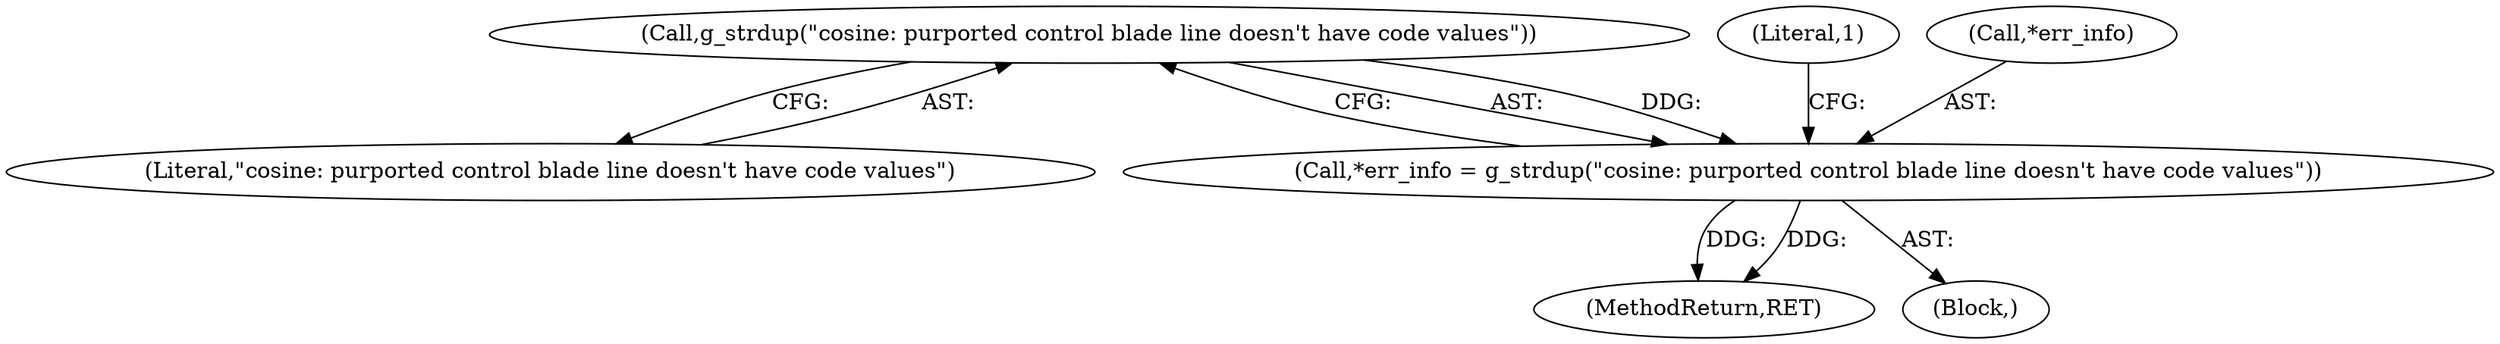 digraph "0_wireshark_f5ec0afb766f19519ea9623152cca3bbe2229500_2@API" {
"1000211" [label="(Call,g_strdup(\"cosine: purported control blade line doesn't have code values\"))"];
"1000208" [label="(Call,*err_info = g_strdup(\"cosine: purported control blade line doesn't have code values\"))"];
"1000211" [label="(Call,g_strdup(\"cosine: purported control blade line doesn't have code values\"))"];
"1000215" [label="(Literal,1)"];
"1000560" [label="(MethodReturn,RET)"];
"1000209" [label="(Call,*err_info)"];
"1000208" [label="(Call,*err_info = g_strdup(\"cosine: purported control blade line doesn't have code values\"))"];
"1000203" [label="(Block,)"];
"1000212" [label="(Literal,\"cosine: purported control blade line doesn't have code values\")"];
"1000211" -> "1000208"  [label="AST: "];
"1000211" -> "1000212"  [label="CFG: "];
"1000212" -> "1000211"  [label="AST: "];
"1000208" -> "1000211"  [label="CFG: "];
"1000211" -> "1000208"  [label="DDG: "];
"1000208" -> "1000203"  [label="AST: "];
"1000209" -> "1000208"  [label="AST: "];
"1000215" -> "1000208"  [label="CFG: "];
"1000208" -> "1000560"  [label="DDG: "];
"1000208" -> "1000560"  [label="DDG: "];
}
